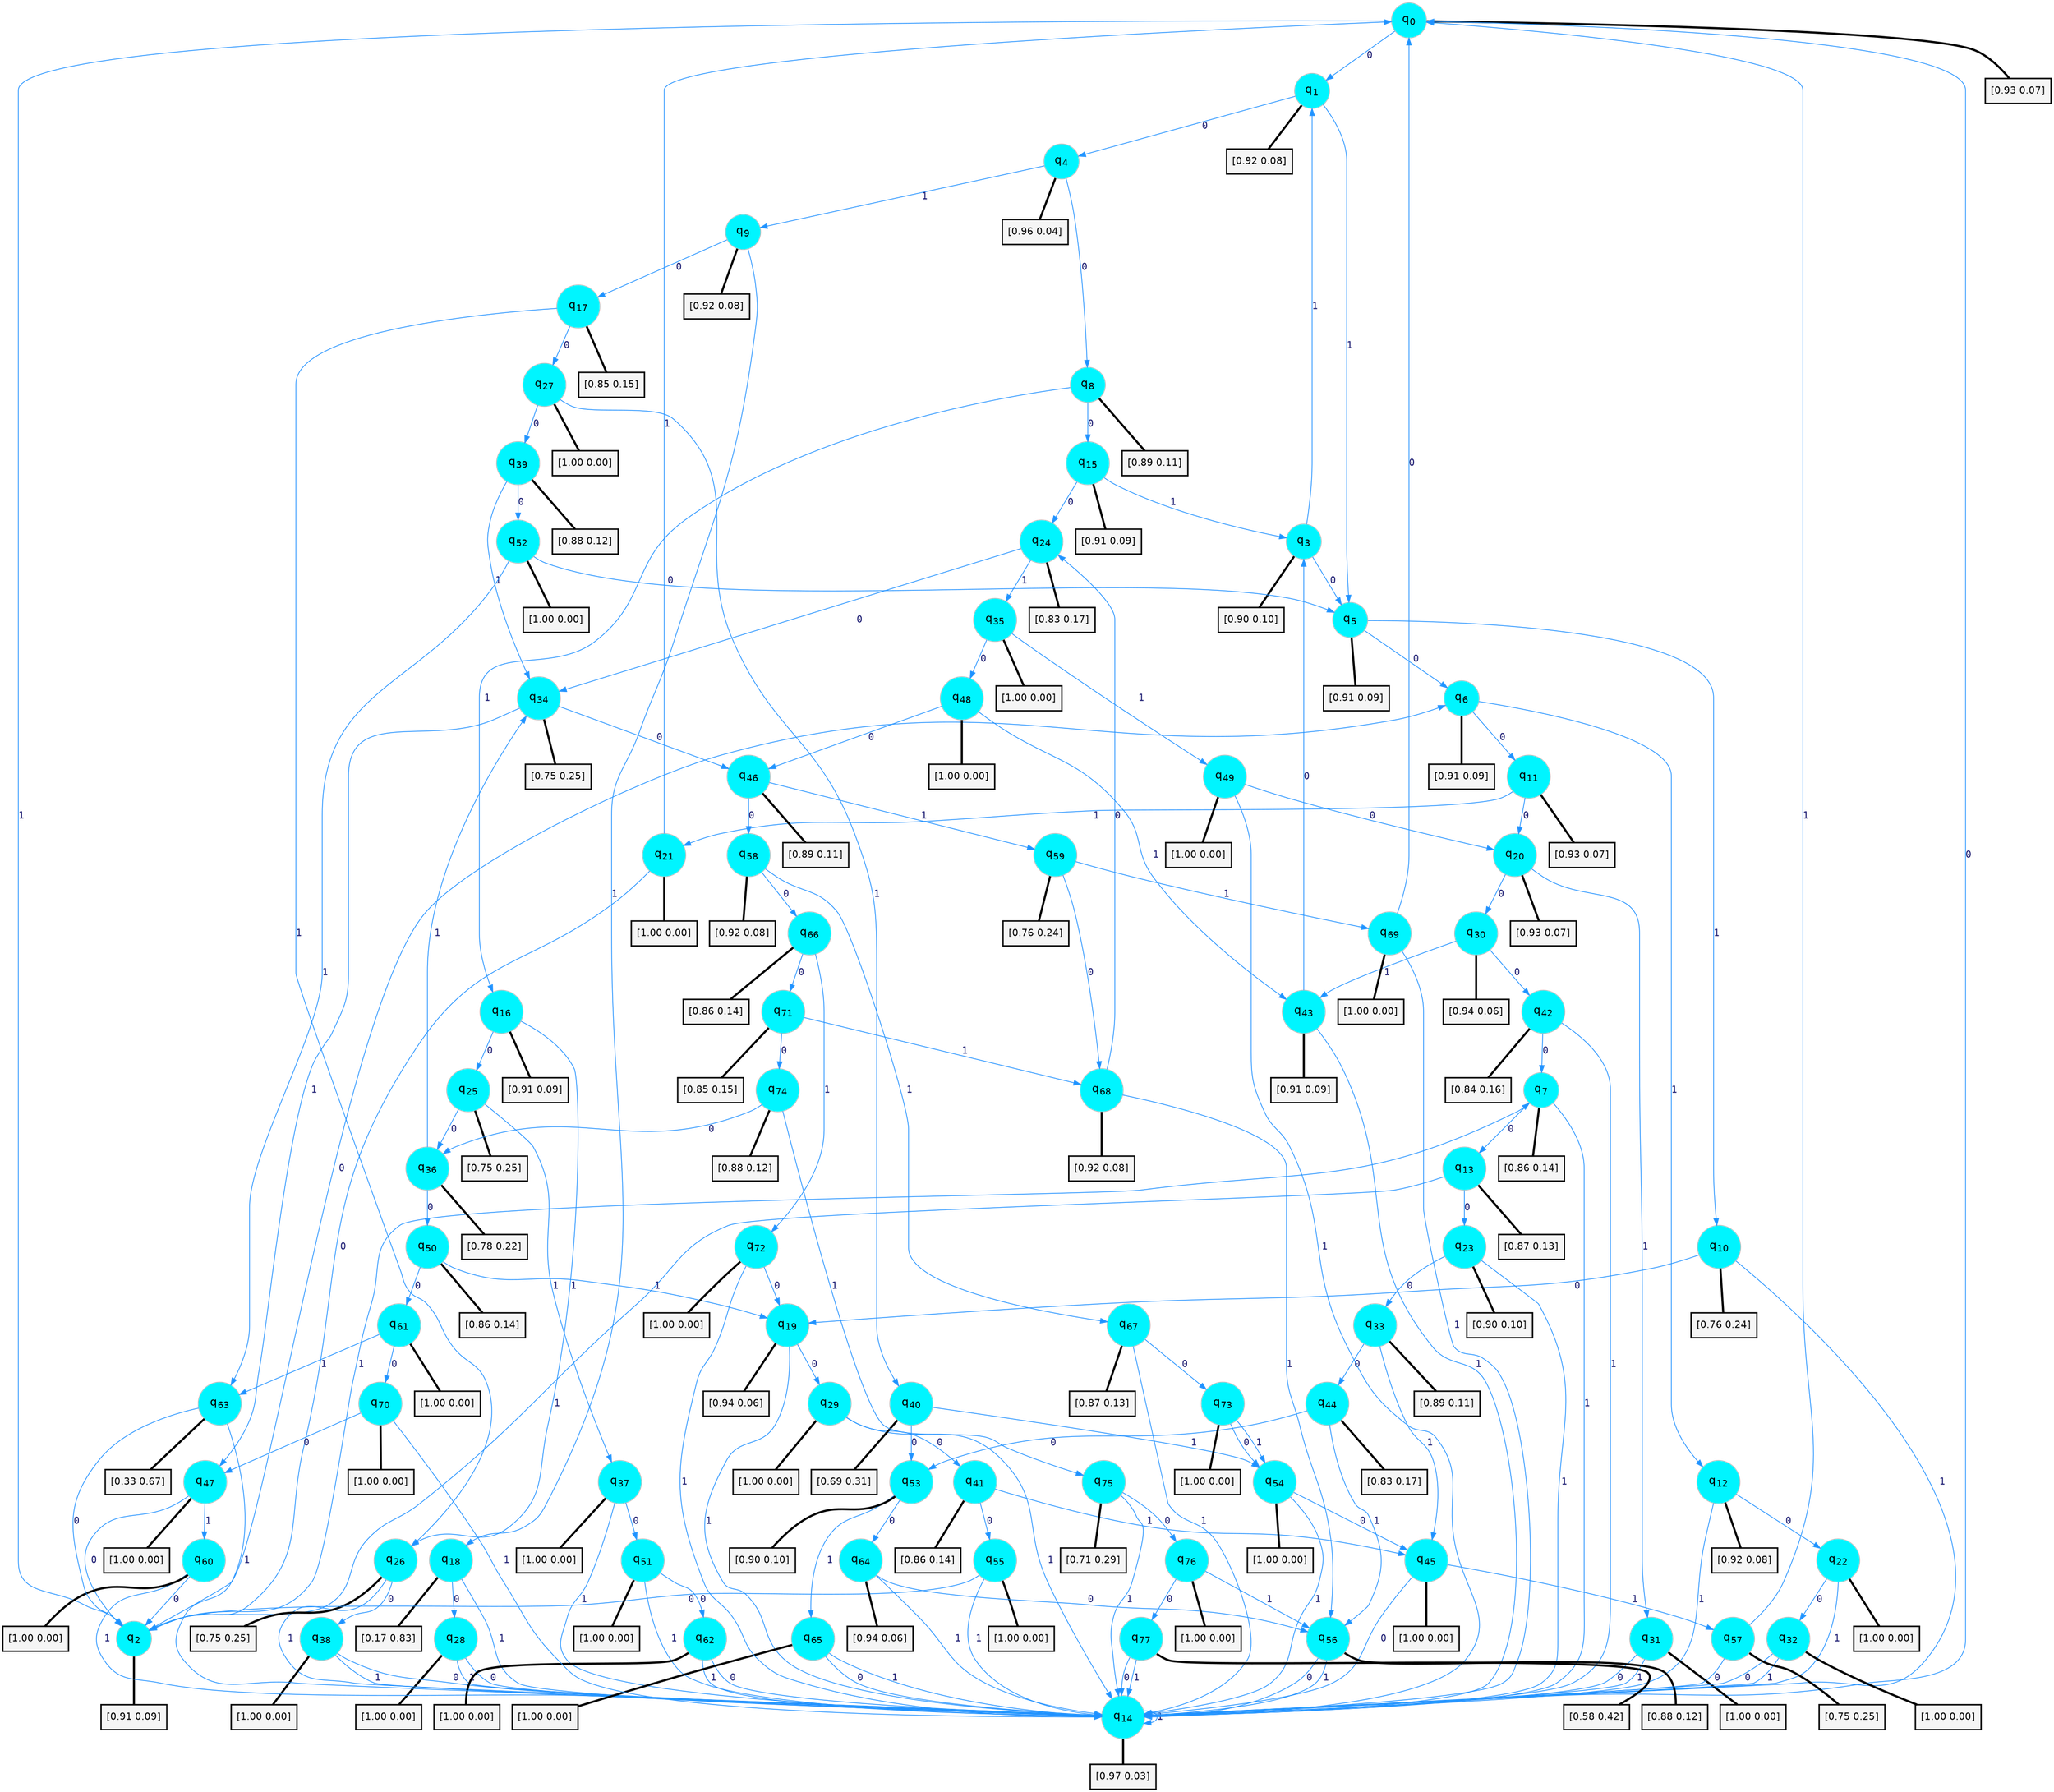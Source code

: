 digraph G {
graph [
bgcolor=transparent, dpi=300, rankdir=TD, size="40,25"];
node [
color=gray, fillcolor=turquoise1, fontcolor=black, fontname=Helvetica, fontsize=16, fontweight=bold, shape=circle, style=filled];
edge [
arrowsize=1, color=dodgerblue1, fontcolor=midnightblue, fontname=courier, fontweight=bold, penwidth=1, style=solid, weight=20];
0[label=<q<SUB>0</SUB>>];
1[label=<q<SUB>1</SUB>>];
2[label=<q<SUB>2</SUB>>];
3[label=<q<SUB>3</SUB>>];
4[label=<q<SUB>4</SUB>>];
5[label=<q<SUB>5</SUB>>];
6[label=<q<SUB>6</SUB>>];
7[label=<q<SUB>7</SUB>>];
8[label=<q<SUB>8</SUB>>];
9[label=<q<SUB>9</SUB>>];
10[label=<q<SUB>10</SUB>>];
11[label=<q<SUB>11</SUB>>];
12[label=<q<SUB>12</SUB>>];
13[label=<q<SUB>13</SUB>>];
14[label=<q<SUB>14</SUB>>];
15[label=<q<SUB>15</SUB>>];
16[label=<q<SUB>16</SUB>>];
17[label=<q<SUB>17</SUB>>];
18[label=<q<SUB>18</SUB>>];
19[label=<q<SUB>19</SUB>>];
20[label=<q<SUB>20</SUB>>];
21[label=<q<SUB>21</SUB>>];
22[label=<q<SUB>22</SUB>>];
23[label=<q<SUB>23</SUB>>];
24[label=<q<SUB>24</SUB>>];
25[label=<q<SUB>25</SUB>>];
26[label=<q<SUB>26</SUB>>];
27[label=<q<SUB>27</SUB>>];
28[label=<q<SUB>28</SUB>>];
29[label=<q<SUB>29</SUB>>];
30[label=<q<SUB>30</SUB>>];
31[label=<q<SUB>31</SUB>>];
32[label=<q<SUB>32</SUB>>];
33[label=<q<SUB>33</SUB>>];
34[label=<q<SUB>34</SUB>>];
35[label=<q<SUB>35</SUB>>];
36[label=<q<SUB>36</SUB>>];
37[label=<q<SUB>37</SUB>>];
38[label=<q<SUB>38</SUB>>];
39[label=<q<SUB>39</SUB>>];
40[label=<q<SUB>40</SUB>>];
41[label=<q<SUB>41</SUB>>];
42[label=<q<SUB>42</SUB>>];
43[label=<q<SUB>43</SUB>>];
44[label=<q<SUB>44</SUB>>];
45[label=<q<SUB>45</SUB>>];
46[label=<q<SUB>46</SUB>>];
47[label=<q<SUB>47</SUB>>];
48[label=<q<SUB>48</SUB>>];
49[label=<q<SUB>49</SUB>>];
50[label=<q<SUB>50</SUB>>];
51[label=<q<SUB>51</SUB>>];
52[label=<q<SUB>52</SUB>>];
53[label=<q<SUB>53</SUB>>];
54[label=<q<SUB>54</SUB>>];
55[label=<q<SUB>55</SUB>>];
56[label=<q<SUB>56</SUB>>];
57[label=<q<SUB>57</SUB>>];
58[label=<q<SUB>58</SUB>>];
59[label=<q<SUB>59</SUB>>];
60[label=<q<SUB>60</SUB>>];
61[label=<q<SUB>61</SUB>>];
62[label=<q<SUB>62</SUB>>];
63[label=<q<SUB>63</SUB>>];
64[label=<q<SUB>64</SUB>>];
65[label=<q<SUB>65</SUB>>];
66[label=<q<SUB>66</SUB>>];
67[label=<q<SUB>67</SUB>>];
68[label=<q<SUB>68</SUB>>];
69[label=<q<SUB>69</SUB>>];
70[label=<q<SUB>70</SUB>>];
71[label=<q<SUB>71</SUB>>];
72[label=<q<SUB>72</SUB>>];
73[label=<q<SUB>73</SUB>>];
74[label=<q<SUB>74</SUB>>];
75[label=<q<SUB>75</SUB>>];
76[label=<q<SUB>76</SUB>>];
77[label=<q<SUB>77</SUB>>];
78[label="[0.93 0.07]", shape=box,fontcolor=black, fontname=Helvetica, fontsize=14, penwidth=2, fillcolor=whitesmoke,color=black];
79[label="[0.92 0.08]", shape=box,fontcolor=black, fontname=Helvetica, fontsize=14, penwidth=2, fillcolor=whitesmoke,color=black];
80[label="[0.91 0.09]", shape=box,fontcolor=black, fontname=Helvetica, fontsize=14, penwidth=2, fillcolor=whitesmoke,color=black];
81[label="[0.90 0.10]", shape=box,fontcolor=black, fontname=Helvetica, fontsize=14, penwidth=2, fillcolor=whitesmoke,color=black];
82[label="[0.96 0.04]", shape=box,fontcolor=black, fontname=Helvetica, fontsize=14, penwidth=2, fillcolor=whitesmoke,color=black];
83[label="[0.91 0.09]", shape=box,fontcolor=black, fontname=Helvetica, fontsize=14, penwidth=2, fillcolor=whitesmoke,color=black];
84[label="[0.91 0.09]", shape=box,fontcolor=black, fontname=Helvetica, fontsize=14, penwidth=2, fillcolor=whitesmoke,color=black];
85[label="[0.86 0.14]", shape=box,fontcolor=black, fontname=Helvetica, fontsize=14, penwidth=2, fillcolor=whitesmoke,color=black];
86[label="[0.89 0.11]", shape=box,fontcolor=black, fontname=Helvetica, fontsize=14, penwidth=2, fillcolor=whitesmoke,color=black];
87[label="[0.92 0.08]", shape=box,fontcolor=black, fontname=Helvetica, fontsize=14, penwidth=2, fillcolor=whitesmoke,color=black];
88[label="[0.76 0.24]", shape=box,fontcolor=black, fontname=Helvetica, fontsize=14, penwidth=2, fillcolor=whitesmoke,color=black];
89[label="[0.93 0.07]", shape=box,fontcolor=black, fontname=Helvetica, fontsize=14, penwidth=2, fillcolor=whitesmoke,color=black];
90[label="[0.92 0.08]", shape=box,fontcolor=black, fontname=Helvetica, fontsize=14, penwidth=2, fillcolor=whitesmoke,color=black];
91[label="[0.87 0.13]", shape=box,fontcolor=black, fontname=Helvetica, fontsize=14, penwidth=2, fillcolor=whitesmoke,color=black];
92[label="[0.97 0.03]", shape=box,fontcolor=black, fontname=Helvetica, fontsize=14, penwidth=2, fillcolor=whitesmoke,color=black];
93[label="[0.91 0.09]", shape=box,fontcolor=black, fontname=Helvetica, fontsize=14, penwidth=2, fillcolor=whitesmoke,color=black];
94[label="[0.91 0.09]", shape=box,fontcolor=black, fontname=Helvetica, fontsize=14, penwidth=2, fillcolor=whitesmoke,color=black];
95[label="[0.85 0.15]", shape=box,fontcolor=black, fontname=Helvetica, fontsize=14, penwidth=2, fillcolor=whitesmoke,color=black];
96[label="[0.17 0.83]", shape=box,fontcolor=black, fontname=Helvetica, fontsize=14, penwidth=2, fillcolor=whitesmoke,color=black];
97[label="[0.94 0.06]", shape=box,fontcolor=black, fontname=Helvetica, fontsize=14, penwidth=2, fillcolor=whitesmoke,color=black];
98[label="[0.93 0.07]", shape=box,fontcolor=black, fontname=Helvetica, fontsize=14, penwidth=2, fillcolor=whitesmoke,color=black];
99[label="[1.00 0.00]", shape=box,fontcolor=black, fontname=Helvetica, fontsize=14, penwidth=2, fillcolor=whitesmoke,color=black];
100[label="[1.00 0.00]", shape=box,fontcolor=black, fontname=Helvetica, fontsize=14, penwidth=2, fillcolor=whitesmoke,color=black];
101[label="[0.90 0.10]", shape=box,fontcolor=black, fontname=Helvetica, fontsize=14, penwidth=2, fillcolor=whitesmoke,color=black];
102[label="[0.83 0.17]", shape=box,fontcolor=black, fontname=Helvetica, fontsize=14, penwidth=2, fillcolor=whitesmoke,color=black];
103[label="[0.75 0.25]", shape=box,fontcolor=black, fontname=Helvetica, fontsize=14, penwidth=2, fillcolor=whitesmoke,color=black];
104[label="[0.75 0.25]", shape=box,fontcolor=black, fontname=Helvetica, fontsize=14, penwidth=2, fillcolor=whitesmoke,color=black];
105[label="[1.00 0.00]", shape=box,fontcolor=black, fontname=Helvetica, fontsize=14, penwidth=2, fillcolor=whitesmoke,color=black];
106[label="[1.00 0.00]", shape=box,fontcolor=black, fontname=Helvetica, fontsize=14, penwidth=2, fillcolor=whitesmoke,color=black];
107[label="[1.00 0.00]", shape=box,fontcolor=black, fontname=Helvetica, fontsize=14, penwidth=2, fillcolor=whitesmoke,color=black];
108[label="[0.94 0.06]", shape=box,fontcolor=black, fontname=Helvetica, fontsize=14, penwidth=2, fillcolor=whitesmoke,color=black];
109[label="[1.00 0.00]", shape=box,fontcolor=black, fontname=Helvetica, fontsize=14, penwidth=2, fillcolor=whitesmoke,color=black];
110[label="[1.00 0.00]", shape=box,fontcolor=black, fontname=Helvetica, fontsize=14, penwidth=2, fillcolor=whitesmoke,color=black];
111[label="[0.89 0.11]", shape=box,fontcolor=black, fontname=Helvetica, fontsize=14, penwidth=2, fillcolor=whitesmoke,color=black];
112[label="[0.75 0.25]", shape=box,fontcolor=black, fontname=Helvetica, fontsize=14, penwidth=2, fillcolor=whitesmoke,color=black];
113[label="[1.00 0.00]", shape=box,fontcolor=black, fontname=Helvetica, fontsize=14, penwidth=2, fillcolor=whitesmoke,color=black];
114[label="[0.78 0.22]", shape=box,fontcolor=black, fontname=Helvetica, fontsize=14, penwidth=2, fillcolor=whitesmoke,color=black];
115[label="[1.00 0.00]", shape=box,fontcolor=black, fontname=Helvetica, fontsize=14, penwidth=2, fillcolor=whitesmoke,color=black];
116[label="[1.00 0.00]", shape=box,fontcolor=black, fontname=Helvetica, fontsize=14, penwidth=2, fillcolor=whitesmoke,color=black];
117[label="[0.88 0.12]", shape=box,fontcolor=black, fontname=Helvetica, fontsize=14, penwidth=2, fillcolor=whitesmoke,color=black];
118[label="[0.69 0.31]", shape=box,fontcolor=black, fontname=Helvetica, fontsize=14, penwidth=2, fillcolor=whitesmoke,color=black];
119[label="[0.86 0.14]", shape=box,fontcolor=black, fontname=Helvetica, fontsize=14, penwidth=2, fillcolor=whitesmoke,color=black];
120[label="[0.84 0.16]", shape=box,fontcolor=black, fontname=Helvetica, fontsize=14, penwidth=2, fillcolor=whitesmoke,color=black];
121[label="[0.91 0.09]", shape=box,fontcolor=black, fontname=Helvetica, fontsize=14, penwidth=2, fillcolor=whitesmoke,color=black];
122[label="[0.83 0.17]", shape=box,fontcolor=black, fontname=Helvetica, fontsize=14, penwidth=2, fillcolor=whitesmoke,color=black];
123[label="[1.00 0.00]", shape=box,fontcolor=black, fontname=Helvetica, fontsize=14, penwidth=2, fillcolor=whitesmoke,color=black];
124[label="[0.89 0.11]", shape=box,fontcolor=black, fontname=Helvetica, fontsize=14, penwidth=2, fillcolor=whitesmoke,color=black];
125[label="[1.00 0.00]", shape=box,fontcolor=black, fontname=Helvetica, fontsize=14, penwidth=2, fillcolor=whitesmoke,color=black];
126[label="[1.00 0.00]", shape=box,fontcolor=black, fontname=Helvetica, fontsize=14, penwidth=2, fillcolor=whitesmoke,color=black];
127[label="[1.00 0.00]", shape=box,fontcolor=black, fontname=Helvetica, fontsize=14, penwidth=2, fillcolor=whitesmoke,color=black];
128[label="[0.86 0.14]", shape=box,fontcolor=black, fontname=Helvetica, fontsize=14, penwidth=2, fillcolor=whitesmoke,color=black];
129[label="[1.00 0.00]", shape=box,fontcolor=black, fontname=Helvetica, fontsize=14, penwidth=2, fillcolor=whitesmoke,color=black];
130[label="[1.00 0.00]", shape=box,fontcolor=black, fontname=Helvetica, fontsize=14, penwidth=2, fillcolor=whitesmoke,color=black];
131[label="[0.90 0.10]", shape=box,fontcolor=black, fontname=Helvetica, fontsize=14, penwidth=2, fillcolor=whitesmoke,color=black];
132[label="[1.00 0.00]", shape=box,fontcolor=black, fontname=Helvetica, fontsize=14, penwidth=2, fillcolor=whitesmoke,color=black];
133[label="[1.00 0.00]", shape=box,fontcolor=black, fontname=Helvetica, fontsize=14, penwidth=2, fillcolor=whitesmoke,color=black];
134[label="[0.88 0.12]", shape=box,fontcolor=black, fontname=Helvetica, fontsize=14, penwidth=2, fillcolor=whitesmoke,color=black];
135[label="[0.75 0.25]", shape=box,fontcolor=black, fontname=Helvetica, fontsize=14, penwidth=2, fillcolor=whitesmoke,color=black];
136[label="[0.92 0.08]", shape=box,fontcolor=black, fontname=Helvetica, fontsize=14, penwidth=2, fillcolor=whitesmoke,color=black];
137[label="[0.76 0.24]", shape=box,fontcolor=black, fontname=Helvetica, fontsize=14, penwidth=2, fillcolor=whitesmoke,color=black];
138[label="[1.00 0.00]", shape=box,fontcolor=black, fontname=Helvetica, fontsize=14, penwidth=2, fillcolor=whitesmoke,color=black];
139[label="[1.00 0.00]", shape=box,fontcolor=black, fontname=Helvetica, fontsize=14, penwidth=2, fillcolor=whitesmoke,color=black];
140[label="[1.00 0.00]", shape=box,fontcolor=black, fontname=Helvetica, fontsize=14, penwidth=2, fillcolor=whitesmoke,color=black];
141[label="[0.33 0.67]", shape=box,fontcolor=black, fontname=Helvetica, fontsize=14, penwidth=2, fillcolor=whitesmoke,color=black];
142[label="[0.94 0.06]", shape=box,fontcolor=black, fontname=Helvetica, fontsize=14, penwidth=2, fillcolor=whitesmoke,color=black];
143[label="[1.00 0.00]", shape=box,fontcolor=black, fontname=Helvetica, fontsize=14, penwidth=2, fillcolor=whitesmoke,color=black];
144[label="[0.86 0.14]", shape=box,fontcolor=black, fontname=Helvetica, fontsize=14, penwidth=2, fillcolor=whitesmoke,color=black];
145[label="[0.87 0.13]", shape=box,fontcolor=black, fontname=Helvetica, fontsize=14, penwidth=2, fillcolor=whitesmoke,color=black];
146[label="[0.92 0.08]", shape=box,fontcolor=black, fontname=Helvetica, fontsize=14, penwidth=2, fillcolor=whitesmoke,color=black];
147[label="[1.00 0.00]", shape=box,fontcolor=black, fontname=Helvetica, fontsize=14, penwidth=2, fillcolor=whitesmoke,color=black];
148[label="[1.00 0.00]", shape=box,fontcolor=black, fontname=Helvetica, fontsize=14, penwidth=2, fillcolor=whitesmoke,color=black];
149[label="[0.85 0.15]", shape=box,fontcolor=black, fontname=Helvetica, fontsize=14, penwidth=2, fillcolor=whitesmoke,color=black];
150[label="[1.00 0.00]", shape=box,fontcolor=black, fontname=Helvetica, fontsize=14, penwidth=2, fillcolor=whitesmoke,color=black];
151[label="[1.00 0.00]", shape=box,fontcolor=black, fontname=Helvetica, fontsize=14, penwidth=2, fillcolor=whitesmoke,color=black];
152[label="[0.88 0.12]", shape=box,fontcolor=black, fontname=Helvetica, fontsize=14, penwidth=2, fillcolor=whitesmoke,color=black];
153[label="[0.71 0.29]", shape=box,fontcolor=black, fontname=Helvetica, fontsize=14, penwidth=2, fillcolor=whitesmoke,color=black];
154[label="[1.00 0.00]", shape=box,fontcolor=black, fontname=Helvetica, fontsize=14, penwidth=2, fillcolor=whitesmoke,color=black];
155[label="[0.58 0.42]", shape=box,fontcolor=black, fontname=Helvetica, fontsize=14, penwidth=2, fillcolor=whitesmoke,color=black];
0->1 [label=0];
0->2 [label=1];
0->78 [arrowhead=none, penwidth=3,color=black];
1->4 [label=0];
1->5 [label=1];
1->79 [arrowhead=none, penwidth=3,color=black];
2->6 [label=0];
2->7 [label=1];
2->80 [arrowhead=none, penwidth=3,color=black];
3->5 [label=0];
3->1 [label=1];
3->81 [arrowhead=none, penwidth=3,color=black];
4->8 [label=0];
4->9 [label=1];
4->82 [arrowhead=none, penwidth=3,color=black];
5->6 [label=0];
5->10 [label=1];
5->83 [arrowhead=none, penwidth=3,color=black];
6->11 [label=0];
6->12 [label=1];
6->84 [arrowhead=none, penwidth=3,color=black];
7->13 [label=0];
7->14 [label=1];
7->85 [arrowhead=none, penwidth=3,color=black];
8->15 [label=0];
8->16 [label=1];
8->86 [arrowhead=none, penwidth=3,color=black];
9->17 [label=0];
9->18 [label=1];
9->87 [arrowhead=none, penwidth=3,color=black];
10->19 [label=0];
10->14 [label=1];
10->88 [arrowhead=none, penwidth=3,color=black];
11->20 [label=0];
11->21 [label=1];
11->89 [arrowhead=none, penwidth=3,color=black];
12->22 [label=0];
12->14 [label=1];
12->90 [arrowhead=none, penwidth=3,color=black];
13->23 [label=0];
13->2 [label=1];
13->91 [arrowhead=none, penwidth=3,color=black];
14->0 [label=0];
14->14 [label=1];
14->92 [arrowhead=none, penwidth=3,color=black];
15->24 [label=0];
15->3 [label=1];
15->93 [arrowhead=none, penwidth=3,color=black];
16->25 [label=0];
16->26 [label=1];
16->94 [arrowhead=none, penwidth=3,color=black];
17->27 [label=0];
17->26 [label=1];
17->95 [arrowhead=none, penwidth=3,color=black];
18->28 [label=0];
18->14 [label=1];
18->96 [arrowhead=none, penwidth=3,color=black];
19->29 [label=0];
19->14 [label=1];
19->97 [arrowhead=none, penwidth=3,color=black];
20->30 [label=0];
20->31 [label=1];
20->98 [arrowhead=none, penwidth=3,color=black];
21->2 [label=0];
21->0 [label=1];
21->99 [arrowhead=none, penwidth=3,color=black];
22->32 [label=0];
22->14 [label=1];
22->100 [arrowhead=none, penwidth=3,color=black];
23->33 [label=0];
23->14 [label=1];
23->101 [arrowhead=none, penwidth=3,color=black];
24->34 [label=0];
24->35 [label=1];
24->102 [arrowhead=none, penwidth=3,color=black];
25->36 [label=0];
25->37 [label=1];
25->103 [arrowhead=none, penwidth=3,color=black];
26->38 [label=0];
26->14 [label=1];
26->104 [arrowhead=none, penwidth=3,color=black];
27->39 [label=0];
27->40 [label=1];
27->105 [arrowhead=none, penwidth=3,color=black];
28->14 [label=0];
28->14 [label=1];
28->106 [arrowhead=none, penwidth=3,color=black];
29->41 [label=0];
29->14 [label=1];
29->107 [arrowhead=none, penwidth=3,color=black];
30->42 [label=0];
30->43 [label=1];
30->108 [arrowhead=none, penwidth=3,color=black];
31->14 [label=0];
31->14 [label=1];
31->109 [arrowhead=none, penwidth=3,color=black];
32->14 [label=0];
32->14 [label=1];
32->110 [arrowhead=none, penwidth=3,color=black];
33->44 [label=0];
33->45 [label=1];
33->111 [arrowhead=none, penwidth=3,color=black];
34->46 [label=0];
34->47 [label=1];
34->112 [arrowhead=none, penwidth=3,color=black];
35->48 [label=0];
35->49 [label=1];
35->113 [arrowhead=none, penwidth=3,color=black];
36->50 [label=0];
36->34 [label=1];
36->114 [arrowhead=none, penwidth=3,color=black];
37->51 [label=0];
37->14 [label=1];
37->115 [arrowhead=none, penwidth=3,color=black];
38->14 [label=0];
38->14 [label=1];
38->116 [arrowhead=none, penwidth=3,color=black];
39->52 [label=0];
39->34 [label=1];
39->117 [arrowhead=none, penwidth=3,color=black];
40->53 [label=0];
40->54 [label=1];
40->118 [arrowhead=none, penwidth=3,color=black];
41->55 [label=0];
41->45 [label=1];
41->119 [arrowhead=none, penwidth=3,color=black];
42->7 [label=0];
42->14 [label=1];
42->120 [arrowhead=none, penwidth=3,color=black];
43->3 [label=0];
43->14 [label=1];
43->121 [arrowhead=none, penwidth=3,color=black];
44->53 [label=0];
44->56 [label=1];
44->122 [arrowhead=none, penwidth=3,color=black];
45->14 [label=0];
45->57 [label=1];
45->123 [arrowhead=none, penwidth=3,color=black];
46->58 [label=0];
46->59 [label=1];
46->124 [arrowhead=none, penwidth=3,color=black];
47->2 [label=0];
47->60 [label=1];
47->125 [arrowhead=none, penwidth=3,color=black];
48->46 [label=0];
48->43 [label=1];
48->126 [arrowhead=none, penwidth=3,color=black];
49->20 [label=0];
49->14 [label=1];
49->127 [arrowhead=none, penwidth=3,color=black];
50->61 [label=0];
50->19 [label=1];
50->128 [arrowhead=none, penwidth=3,color=black];
51->62 [label=0];
51->14 [label=1];
51->129 [arrowhead=none, penwidth=3,color=black];
52->5 [label=0];
52->63 [label=1];
52->130 [arrowhead=none, penwidth=3,color=black];
53->64 [label=0];
53->65 [label=1];
53->131 [arrowhead=none, penwidth=3,color=black];
54->45 [label=0];
54->14 [label=1];
54->132 [arrowhead=none, penwidth=3,color=black];
55->2 [label=0];
55->14 [label=1];
55->133 [arrowhead=none, penwidth=3,color=black];
56->14 [label=0];
56->14 [label=1];
56->134 [arrowhead=none, penwidth=3,color=black];
57->14 [label=0];
57->0 [label=1];
57->135 [arrowhead=none, penwidth=3,color=black];
58->66 [label=0];
58->67 [label=1];
58->136 [arrowhead=none, penwidth=3,color=black];
59->68 [label=0];
59->69 [label=1];
59->137 [arrowhead=none, penwidth=3,color=black];
60->2 [label=0];
60->14 [label=1];
60->138 [arrowhead=none, penwidth=3,color=black];
61->70 [label=0];
61->63 [label=1];
61->139 [arrowhead=none, penwidth=3,color=black];
62->14 [label=0];
62->14 [label=1];
62->140 [arrowhead=none, penwidth=3,color=black];
63->2 [label=0];
63->14 [label=1];
63->141 [arrowhead=none, penwidth=3,color=black];
64->56 [label=0];
64->14 [label=1];
64->142 [arrowhead=none, penwidth=3,color=black];
65->14 [label=0];
65->14 [label=1];
65->143 [arrowhead=none, penwidth=3,color=black];
66->71 [label=0];
66->72 [label=1];
66->144 [arrowhead=none, penwidth=3,color=black];
67->73 [label=0];
67->14 [label=1];
67->145 [arrowhead=none, penwidth=3,color=black];
68->24 [label=0];
68->56 [label=1];
68->146 [arrowhead=none, penwidth=3,color=black];
69->0 [label=0];
69->14 [label=1];
69->147 [arrowhead=none, penwidth=3,color=black];
70->47 [label=0];
70->14 [label=1];
70->148 [arrowhead=none, penwidth=3,color=black];
71->74 [label=0];
71->68 [label=1];
71->149 [arrowhead=none, penwidth=3,color=black];
72->19 [label=0];
72->14 [label=1];
72->150 [arrowhead=none, penwidth=3,color=black];
73->54 [label=0];
73->54 [label=1];
73->151 [arrowhead=none, penwidth=3,color=black];
74->36 [label=0];
74->75 [label=1];
74->152 [arrowhead=none, penwidth=3,color=black];
75->76 [label=0];
75->14 [label=1];
75->153 [arrowhead=none, penwidth=3,color=black];
76->77 [label=0];
76->56 [label=1];
76->154 [arrowhead=none, penwidth=3,color=black];
77->14 [label=0];
77->14 [label=1];
77->155 [arrowhead=none, penwidth=3,color=black];
}
